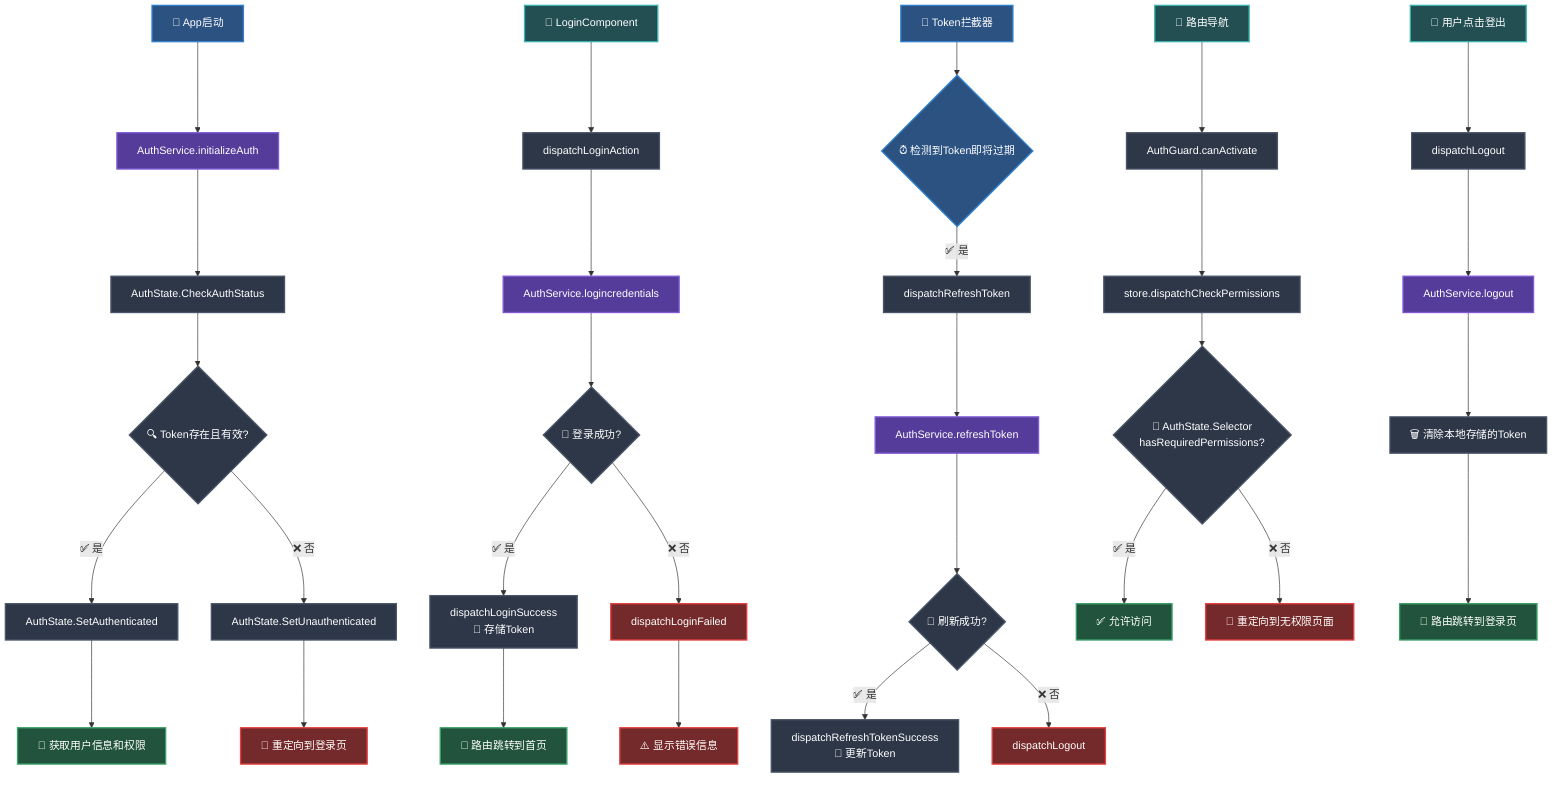 flowchart TD
    A[🔄 App启动] --> B[AuthService.initializeAuth]
B --> C[AuthState.CheckAuthStatus]
C --> D{🔍 Token存在且有效?}
D -->|✅ 是| E[AuthState.SetAuthenticated]
D -->|❌ 否| F[AuthState.SetUnauthenticated]

E --> G[👤 获取用户信息和权限]
F --> H[📍 重定向到登录页]

%% 登录流程
I[🔐 LoginComponent] --> J[dispatchLoginAction]
J --> K[AuthService.logincredentials]
K --> L{🔑 登录成功?}
L -->|✅ 是| M[dispatchLoginSuccess<br/>💾 存储Token]
L -->|❌ 否| N[dispatchLoginFailed]

M --> O[🚀 路由跳转到首页]
N --> P[⚠️ 显示错误信息]

%% Token自动刷新
Q[🔄 Token拦截器] --> R{⏰ 检测到Token即将过期}
R -->|✅ 是| S[dispatchRefreshToken]
S --> T[AuthService.refreshToken]
T --> U{🔄 刷新成功?}
U -->|✅ 是| V[dispatchRefreshTokenSuccess<br/>🔄 更新Token]
U -->|❌ 否| W[dispatchLogout]

%% 权限守卫
X[🧭 路由导航] --> Y[AuthGuard.canActivate]
Y --> Z[store.dispatchCheckPermissions]
Z --> AA{🔐 AuthState.Selector<br/>hasRequiredPermissions?}
AA -->|✅ 是| AB[✅ 允许访问]
AA -->|❌ 否| AC[🚫 重定向到无权限页面]

%% 登出流程
AD[👋 用户点击登出] --> AE[dispatchLogout]
AE --> AF[AuthService.logout]
AF --> AG[🗑️ 清除本地存储的Token]
AG --> AH[📍 路由跳转到登录页]

%% 样式定义 - 使用深色背景友好的颜色
classDef default fill:#2d3748,stroke:#4a5568,stroke-width:2px,color:#ffffff
classDef success fill:#22543d,stroke:#38a169,stroke-width:2px,color:#ffffff
classDef warning fill:#744210,stroke:#d69e2e,stroke-width:2px,color:#ffffff
classDef error fill:#742a2a,stroke:#e53e3e,stroke-width:2px,color:#ffffff
classDef process fill:#2c5282,stroke:#3182ce,stroke-width:2px,color:#ffffff
classDef service fill:#553c9a,stroke:#805ad5,stroke-width:2px,color:#ffffff
classDef component fill:#234e52,stroke:#38b2ac,stroke-width:2px,color:#ffffff

class C,D,E,F,Y,Z,AA state
class B,K,T,AF service
class I,X,AD component
class G,O,AB,AH success
class H,N,P,W,AC error
class A,Q,R process